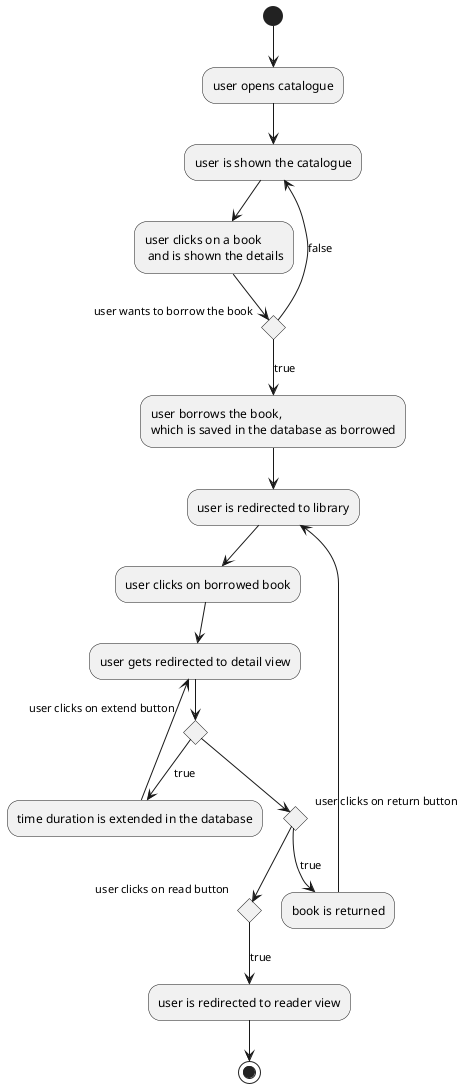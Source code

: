 @startuml Process View - Borrow Book
(*) --> "user opens catalogue"
--> "user is shown the catalogue" as catalogue
--> "user clicks on a book \n and is shown the details"
if "user wants to borrow the book" then
    -down->[true] "user borrows the book,\nwhich is saved in the database as borrowed"
    --> "user is redirected to library" as library
    --> "user clicks on borrowed book"
    --> "user gets redirected to detail view" as libraryInfo
    if "user clicks on extend button" then
        --> [true] "time duration is extended in the database"
        --> libraryInfo
    else
        if "user clicks on return button" then
            --> [true] "book is returned"
            --> library
        else
            if "user clicks on read button" then
                --> [true] "user is redirected to reader view"
                --> (*)
            endif
        endif
    endif
else
    -up->[false] catalogue
endif

@enduml